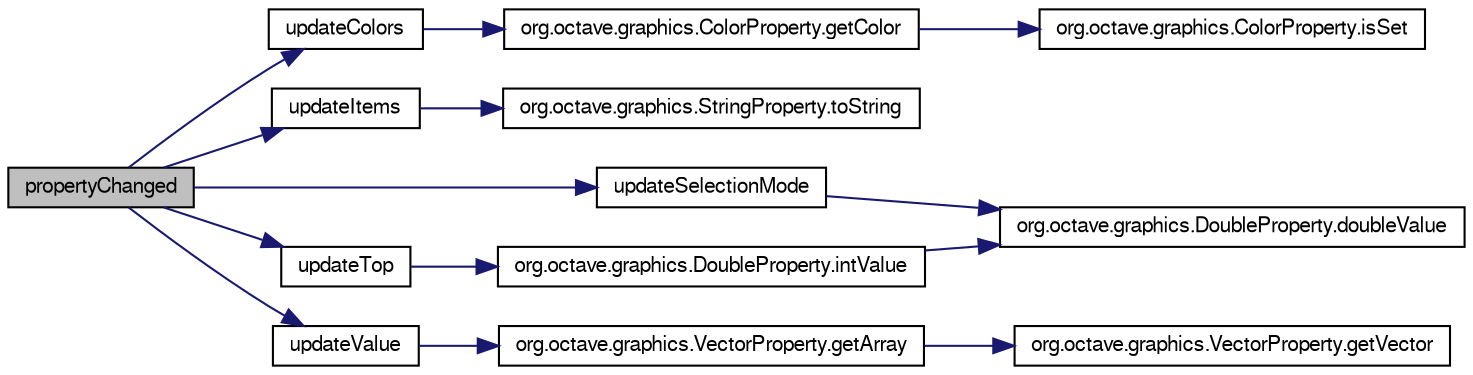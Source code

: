 digraph G
{
  edge [fontname="FreeSans",fontsize="10",labelfontname="FreeSans",labelfontsize="10"];
  node [fontname="FreeSans",fontsize="10",shape=record];
  rankdir="LR";
  Node1 [label="propertyChanged",height=0.2,width=0.4,color="black", fillcolor="grey75", style="filled" fontcolor="black"];
  Node1 -> Node2 [color="midnightblue",fontsize="10",style="solid",fontname="FreeSans"];
  Node2 [label="updateColors",height=0.2,width=0.4,color="black", fillcolor="white", style="filled",URL="$classorg_1_1octave_1_1graphics_1_1_list_box_control.html#a82c9f7adfdd570abba0ffed400cbed73"];
  Node2 -> Node3 [color="midnightblue",fontsize="10",style="solid",fontname="FreeSans"];
  Node3 [label="org.octave.graphics.ColorProperty.getColor",height=0.2,width=0.4,color="black", fillcolor="white", style="filled",URL="$classorg_1_1octave_1_1graphics_1_1_color_property.html#aceb91fa44d7301e20b96fb55801ba769"];
  Node3 -> Node4 [color="midnightblue",fontsize="10",style="solid",fontname="FreeSans"];
  Node4 [label="org.octave.graphics.ColorProperty.isSet",height=0.2,width=0.4,color="black", fillcolor="white", style="filled",URL="$classorg_1_1octave_1_1graphics_1_1_color_property.html#a0f37ee693b8c642f92730745dcd6b8dc"];
  Node1 -> Node5 [color="midnightblue",fontsize="10",style="solid",fontname="FreeSans"];
  Node5 [label="updateItems",height=0.2,width=0.4,color="black", fillcolor="white", style="filled",URL="$classorg_1_1octave_1_1graphics_1_1_list_box_control.html#a04b9ba4165656012864e30909b9d729c"];
  Node5 -> Node6 [color="midnightblue",fontsize="10",style="solid",fontname="FreeSans"];
  Node6 [label="org.octave.graphics.StringProperty.toString",height=0.2,width=0.4,color="black", fillcolor="white", style="filled",URL="$classorg_1_1octave_1_1graphics_1_1_string_property.html#ad146fa8579a5f8a876c4688cc5a68520"];
  Node1 -> Node7 [color="midnightblue",fontsize="10",style="solid",fontname="FreeSans"];
  Node7 [label="updateSelectionMode",height=0.2,width=0.4,color="black", fillcolor="white", style="filled",URL="$classorg_1_1octave_1_1graphics_1_1_list_box_control.html#a30bc72141c291247f50d2e2bb5a4875e"];
  Node7 -> Node8 [color="midnightblue",fontsize="10",style="solid",fontname="FreeSans"];
  Node8 [label="org.octave.graphics.DoubleProperty.doubleValue",height=0.2,width=0.4,color="black", fillcolor="white", style="filled",URL="$classorg_1_1octave_1_1graphics_1_1_double_property.html#aad7c86e3a7c4753efa88b5c659496c05"];
  Node1 -> Node9 [color="midnightblue",fontsize="10",style="solid",fontname="FreeSans"];
  Node9 [label="updateTop",height=0.2,width=0.4,color="black", fillcolor="white", style="filled",URL="$classorg_1_1octave_1_1graphics_1_1_list_box_control.html#a488c83f34f096703a7a14decf8c17f44"];
  Node9 -> Node10 [color="midnightblue",fontsize="10",style="solid",fontname="FreeSans"];
  Node10 [label="org.octave.graphics.DoubleProperty.intValue",height=0.2,width=0.4,color="black", fillcolor="white", style="filled",URL="$classorg_1_1octave_1_1graphics_1_1_double_property.html#ab1285c4f05252364e32fd03079fa2f35"];
  Node10 -> Node8 [color="midnightblue",fontsize="10",style="solid",fontname="FreeSans"];
  Node1 -> Node11 [color="midnightblue",fontsize="10",style="solid",fontname="FreeSans"];
  Node11 [label="updateValue",height=0.2,width=0.4,color="black", fillcolor="white", style="filled",URL="$classorg_1_1octave_1_1graphics_1_1_list_box_control.html#ae66b0dcaf2da77a31f02f976630ff147"];
  Node11 -> Node12 [color="midnightblue",fontsize="10",style="solid",fontname="FreeSans"];
  Node12 [label="org.octave.graphics.VectorProperty.getArray",height=0.2,width=0.4,color="black", fillcolor="white", style="filled",URL="$classorg_1_1octave_1_1graphics_1_1_vector_property.html#ac9573ab949db7e86c1b0bd502d50e9f1"];
  Node12 -> Node13 [color="midnightblue",fontsize="10",style="solid",fontname="FreeSans"];
  Node13 [label="org.octave.graphics.VectorProperty.getVector",height=0.2,width=0.4,color="black", fillcolor="white", style="filled",URL="$classorg_1_1octave_1_1graphics_1_1_vector_property.html#a4ee8a1258ab4c3158a01e1442835be2a"];
}
